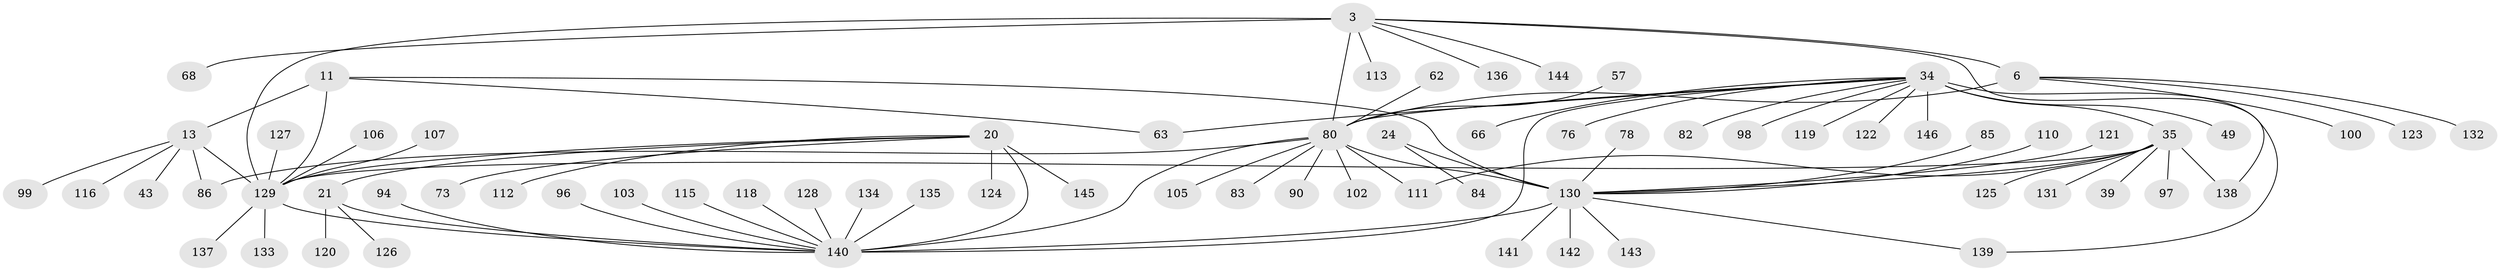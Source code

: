 // original degree distribution, {9: 0.0547945205479452, 7: 0.02054794520547945, 14: 0.0136986301369863, 8: 0.0547945205479452, 12: 0.0136986301369863, 6: 0.02054794520547945, 11: 0.02054794520547945, 13: 0.00684931506849315, 10: 0.03424657534246575, 1: 0.5958904109589042, 2: 0.1095890410958904, 4: 0.0136986301369863, 3: 0.0410958904109589}
// Generated by graph-tools (version 1.1) at 2025/55/03/09/25 04:55:33]
// undirected, 73 vertices, 87 edges
graph export_dot {
graph [start="1"]
  node [color=gray90,style=filled];
  3 [super="+1"];
  6 [super="+2"];
  11 [super="+9"];
  13 [super="+8"];
  20 [super="+18"];
  21 [super="+17"];
  24 [super="+23"];
  34 [super="+29+31"];
  35 [super="+32+33"];
  39;
  43;
  49;
  57;
  62;
  63;
  66;
  68;
  73;
  76;
  78 [super="+47"];
  80 [super="+7+38+41+48+53"];
  82;
  83;
  84 [super="+67"];
  85;
  86;
  90;
  94;
  96;
  97;
  98;
  99;
  100;
  102;
  103;
  105 [super="+56"];
  106;
  107 [super="+79"];
  110;
  111;
  112 [super="+50+95"];
  113;
  115;
  116 [super="+92"];
  118;
  119;
  120;
  121;
  122;
  123;
  124;
  125;
  126 [super="+65"];
  127;
  128 [super="+101"];
  129 [super="+14+69+72+89"];
  130 [super="+117+27+36+40+42+45+51+28+58+59+74+77"];
  131 [super="+75"];
  132 [super="+108"];
  133;
  134 [super="+60"];
  135;
  136;
  137;
  138 [super="+70"];
  139 [super="+71"];
  140 [super="+52+46+16+19+44+61+81+88+91+93"];
  141 [super="+109"];
  142;
  143 [super="+114"];
  144;
  145 [super="+37"];
  146;
  3 -- 6 [weight=4];
  3 -- 68;
  3 -- 144;
  3 -- 136;
  3 -- 113;
  3 -- 138;
  3 -- 80 [weight=6];
  3 -- 129;
  6 -- 100;
  6 -- 123;
  6 -- 132;
  6 -- 80 [weight=6];
  11 -- 13 [weight=4];
  11 -- 63;
  11 -- 130;
  11 -- 129 [weight=6];
  13 -- 86;
  13 -- 99;
  13 -- 43;
  13 -- 116;
  13 -- 129 [weight=6];
  20 -- 21 [weight=4];
  20 -- 73;
  20 -- 124;
  20 -- 140 [weight=6];
  20 -- 145;
  20 -- 112;
  20 -- 129;
  21 -- 120;
  21 -- 140 [weight=6];
  21 -- 126;
  24 -- 84;
  24 -- 130 [weight=10];
  34 -- 35 [weight=12];
  34 -- 76;
  34 -- 82;
  34 -- 98;
  34 -- 49;
  34 -- 63;
  34 -- 140 [weight=2];
  34 -- 66;
  34 -- 139;
  34 -- 146;
  34 -- 119;
  34 -- 122;
  34 -- 80;
  35 -- 39;
  35 -- 138;
  35 -- 131;
  35 -- 130;
  35 -- 97;
  35 -- 125;
  35 -- 111;
  35 -- 129;
  57 -- 80;
  62 -- 80;
  78 -- 130;
  80 -- 130;
  80 -- 140 [weight=2];
  80 -- 83;
  80 -- 86;
  80 -- 90;
  80 -- 102;
  80 -- 105;
  80 -- 111;
  85 -- 130;
  94 -- 140;
  96 -- 140;
  103 -- 140;
  106 -- 129;
  107 -- 129;
  110 -- 130;
  115 -- 140;
  118 -- 140;
  121 -- 130;
  127 -- 129;
  128 -- 140;
  129 -- 133;
  129 -- 137;
  129 -- 140;
  130 -- 139;
  130 -- 140;
  130 -- 142;
  130 -- 141;
  130 -- 143;
  134 -- 140;
  135 -- 140;
}

